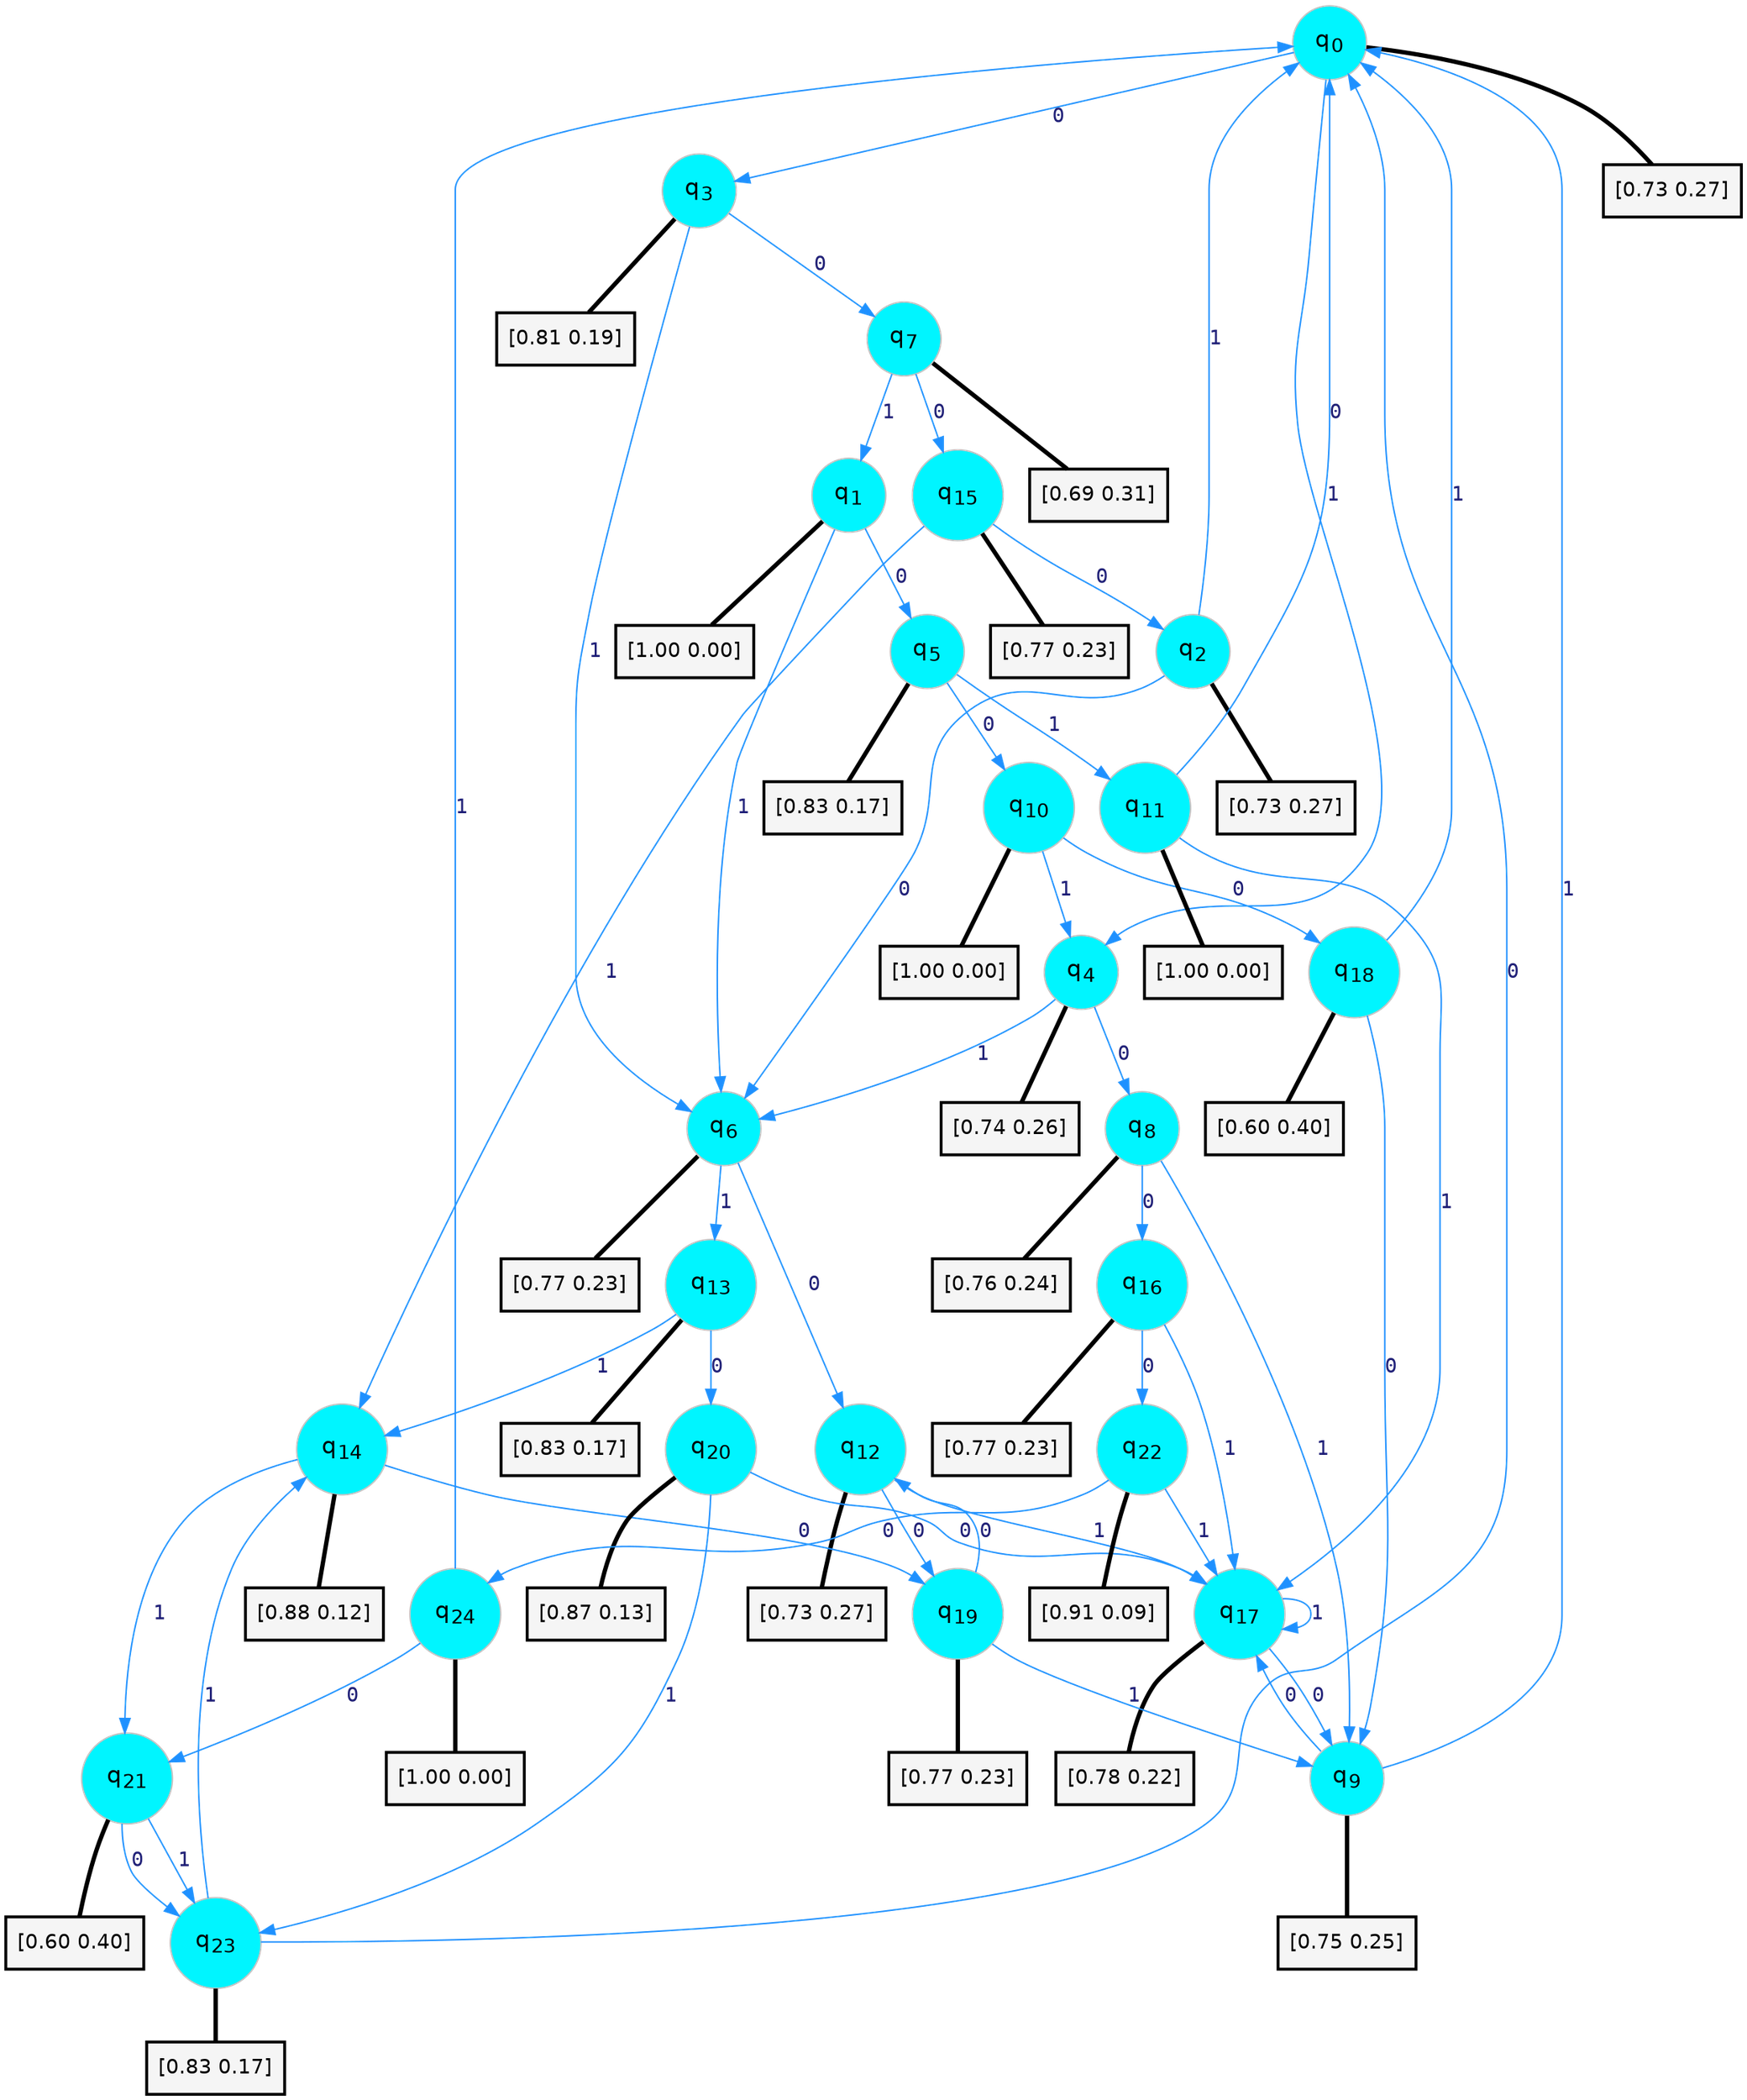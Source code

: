 digraph G {
graph [
bgcolor=transparent, dpi=300, rankdir=TD, size="40,25"];
node [
color=gray, fillcolor=turquoise1, fontcolor=black, fontname=Helvetica, fontsize=16, fontweight=bold, shape=circle, style=filled];
edge [
arrowsize=1, color=dodgerblue1, fontcolor=midnightblue, fontname=courier, fontweight=bold, penwidth=1, style=solid, weight=20];
0[label=<q<SUB>0</SUB>>];
1[label=<q<SUB>1</SUB>>];
2[label=<q<SUB>2</SUB>>];
3[label=<q<SUB>3</SUB>>];
4[label=<q<SUB>4</SUB>>];
5[label=<q<SUB>5</SUB>>];
6[label=<q<SUB>6</SUB>>];
7[label=<q<SUB>7</SUB>>];
8[label=<q<SUB>8</SUB>>];
9[label=<q<SUB>9</SUB>>];
10[label=<q<SUB>10</SUB>>];
11[label=<q<SUB>11</SUB>>];
12[label=<q<SUB>12</SUB>>];
13[label=<q<SUB>13</SUB>>];
14[label=<q<SUB>14</SUB>>];
15[label=<q<SUB>15</SUB>>];
16[label=<q<SUB>16</SUB>>];
17[label=<q<SUB>17</SUB>>];
18[label=<q<SUB>18</SUB>>];
19[label=<q<SUB>19</SUB>>];
20[label=<q<SUB>20</SUB>>];
21[label=<q<SUB>21</SUB>>];
22[label=<q<SUB>22</SUB>>];
23[label=<q<SUB>23</SUB>>];
24[label=<q<SUB>24</SUB>>];
25[label="[0.73 0.27]", shape=box,fontcolor=black, fontname=Helvetica, fontsize=14, penwidth=2, fillcolor=whitesmoke,color=black];
26[label="[1.00 0.00]", shape=box,fontcolor=black, fontname=Helvetica, fontsize=14, penwidth=2, fillcolor=whitesmoke,color=black];
27[label="[0.73 0.27]", shape=box,fontcolor=black, fontname=Helvetica, fontsize=14, penwidth=2, fillcolor=whitesmoke,color=black];
28[label="[0.81 0.19]", shape=box,fontcolor=black, fontname=Helvetica, fontsize=14, penwidth=2, fillcolor=whitesmoke,color=black];
29[label="[0.74 0.26]", shape=box,fontcolor=black, fontname=Helvetica, fontsize=14, penwidth=2, fillcolor=whitesmoke,color=black];
30[label="[0.83 0.17]", shape=box,fontcolor=black, fontname=Helvetica, fontsize=14, penwidth=2, fillcolor=whitesmoke,color=black];
31[label="[0.77 0.23]", shape=box,fontcolor=black, fontname=Helvetica, fontsize=14, penwidth=2, fillcolor=whitesmoke,color=black];
32[label="[0.69 0.31]", shape=box,fontcolor=black, fontname=Helvetica, fontsize=14, penwidth=2, fillcolor=whitesmoke,color=black];
33[label="[0.76 0.24]", shape=box,fontcolor=black, fontname=Helvetica, fontsize=14, penwidth=2, fillcolor=whitesmoke,color=black];
34[label="[0.75 0.25]", shape=box,fontcolor=black, fontname=Helvetica, fontsize=14, penwidth=2, fillcolor=whitesmoke,color=black];
35[label="[1.00 0.00]", shape=box,fontcolor=black, fontname=Helvetica, fontsize=14, penwidth=2, fillcolor=whitesmoke,color=black];
36[label="[1.00 0.00]", shape=box,fontcolor=black, fontname=Helvetica, fontsize=14, penwidth=2, fillcolor=whitesmoke,color=black];
37[label="[0.73 0.27]", shape=box,fontcolor=black, fontname=Helvetica, fontsize=14, penwidth=2, fillcolor=whitesmoke,color=black];
38[label="[0.83 0.17]", shape=box,fontcolor=black, fontname=Helvetica, fontsize=14, penwidth=2, fillcolor=whitesmoke,color=black];
39[label="[0.88 0.12]", shape=box,fontcolor=black, fontname=Helvetica, fontsize=14, penwidth=2, fillcolor=whitesmoke,color=black];
40[label="[0.77 0.23]", shape=box,fontcolor=black, fontname=Helvetica, fontsize=14, penwidth=2, fillcolor=whitesmoke,color=black];
41[label="[0.77 0.23]", shape=box,fontcolor=black, fontname=Helvetica, fontsize=14, penwidth=2, fillcolor=whitesmoke,color=black];
42[label="[0.78 0.22]", shape=box,fontcolor=black, fontname=Helvetica, fontsize=14, penwidth=2, fillcolor=whitesmoke,color=black];
43[label="[0.60 0.40]", shape=box,fontcolor=black, fontname=Helvetica, fontsize=14, penwidth=2, fillcolor=whitesmoke,color=black];
44[label="[0.77 0.23]", shape=box,fontcolor=black, fontname=Helvetica, fontsize=14, penwidth=2, fillcolor=whitesmoke,color=black];
45[label="[0.87 0.13]", shape=box,fontcolor=black, fontname=Helvetica, fontsize=14, penwidth=2, fillcolor=whitesmoke,color=black];
46[label="[0.60 0.40]", shape=box,fontcolor=black, fontname=Helvetica, fontsize=14, penwidth=2, fillcolor=whitesmoke,color=black];
47[label="[0.91 0.09]", shape=box,fontcolor=black, fontname=Helvetica, fontsize=14, penwidth=2, fillcolor=whitesmoke,color=black];
48[label="[0.83 0.17]", shape=box,fontcolor=black, fontname=Helvetica, fontsize=14, penwidth=2, fillcolor=whitesmoke,color=black];
49[label="[1.00 0.00]", shape=box,fontcolor=black, fontname=Helvetica, fontsize=14, penwidth=2, fillcolor=whitesmoke,color=black];
0->3 [label=0];
0->4 [label=1];
0->25 [arrowhead=none, penwidth=3,color=black];
1->5 [label=0];
1->6 [label=1];
1->26 [arrowhead=none, penwidth=3,color=black];
2->6 [label=0];
2->0 [label=1];
2->27 [arrowhead=none, penwidth=3,color=black];
3->7 [label=0];
3->6 [label=1];
3->28 [arrowhead=none, penwidth=3,color=black];
4->8 [label=0];
4->6 [label=1];
4->29 [arrowhead=none, penwidth=3,color=black];
5->10 [label=0];
5->11 [label=1];
5->30 [arrowhead=none, penwidth=3,color=black];
6->12 [label=0];
6->13 [label=1];
6->31 [arrowhead=none, penwidth=3,color=black];
7->15 [label=0];
7->1 [label=1];
7->32 [arrowhead=none, penwidth=3,color=black];
8->16 [label=0];
8->9 [label=1];
8->33 [arrowhead=none, penwidth=3,color=black];
9->17 [label=0];
9->0 [label=1];
9->34 [arrowhead=none, penwidth=3,color=black];
10->18 [label=0];
10->4 [label=1];
10->35 [arrowhead=none, penwidth=3,color=black];
11->0 [label=0];
11->17 [label=1];
11->36 [arrowhead=none, penwidth=3,color=black];
12->19 [label=0];
12->17 [label=1];
12->37 [arrowhead=none, penwidth=3,color=black];
13->20 [label=0];
13->14 [label=1];
13->38 [arrowhead=none, penwidth=3,color=black];
14->19 [label=0];
14->21 [label=1];
14->39 [arrowhead=none, penwidth=3,color=black];
15->2 [label=0];
15->14 [label=1];
15->40 [arrowhead=none, penwidth=3,color=black];
16->22 [label=0];
16->17 [label=1];
16->41 [arrowhead=none, penwidth=3,color=black];
17->9 [label=0];
17->17 [label=1];
17->42 [arrowhead=none, penwidth=3,color=black];
18->9 [label=0];
18->0 [label=1];
18->43 [arrowhead=none, penwidth=3,color=black];
19->12 [label=0];
19->9 [label=1];
19->44 [arrowhead=none, penwidth=3,color=black];
20->17 [label=0];
20->23 [label=1];
20->45 [arrowhead=none, penwidth=3,color=black];
21->23 [label=0];
21->23 [label=1];
21->46 [arrowhead=none, penwidth=3,color=black];
22->24 [label=0];
22->17 [label=1];
22->47 [arrowhead=none, penwidth=3,color=black];
23->0 [label=0];
23->14 [label=1];
23->48 [arrowhead=none, penwidth=3,color=black];
24->21 [label=0];
24->0 [label=1];
24->49 [arrowhead=none, penwidth=3,color=black];
}
